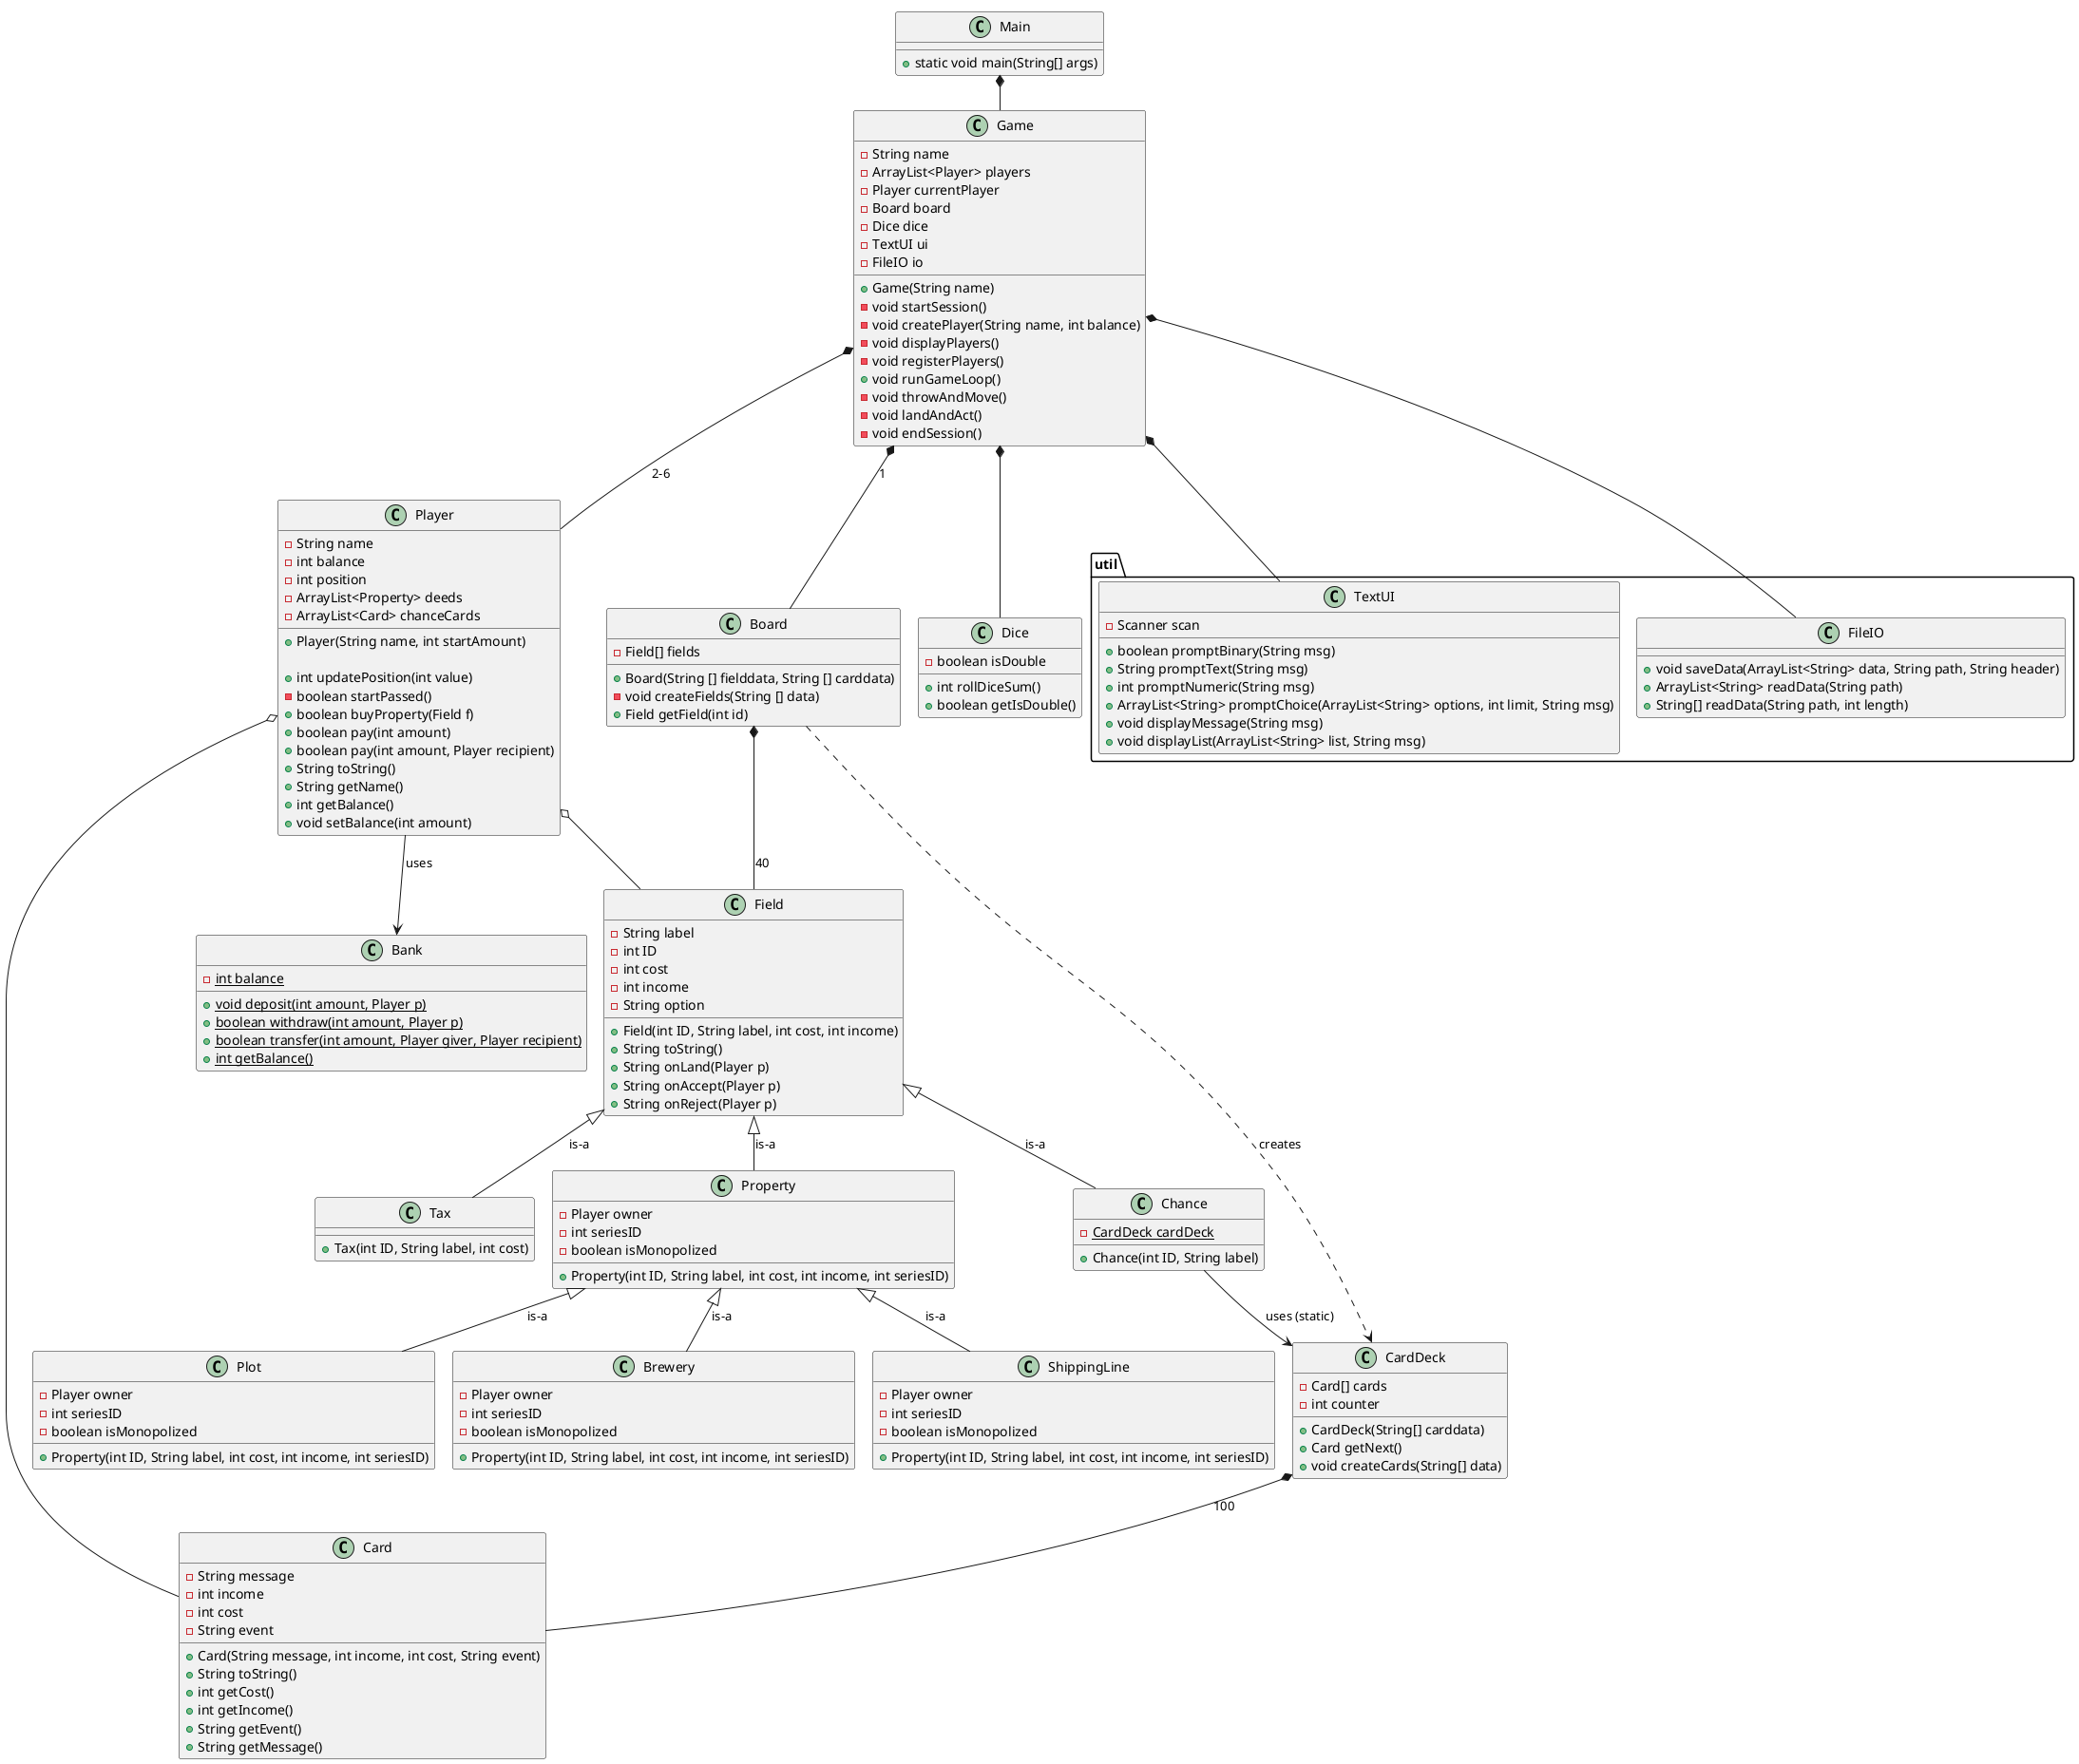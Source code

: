 @startuml
!pragma layout smetana

class Main{
+ static void main(String[] args)
}




class Game{
 - String name
 - ArrayList<Player> players
 - Player currentPlayer
 - Board board
 - Dice dice
 'utilities
  - TextUI ui
  - FileIO io
  'Contructor
 + Game(String name)
 'Methods
 - void startSession()
 - void createPlayer(String name, int balance)
 - void displayPlayers()
 - void registerPlayers()
 + void runGameLoop()
 - void throwAndMove()
 - void landAndAct()
 - void endSession()

}

class Player{
- String name
- int balance
- int position
- ArrayList<Property> deeds
- ArrayList<Card> chanceCards

+ Player(String name, int startAmount)

+ int updatePosition(int value)
- boolean startPassed()
+ boolean buyProperty(Field f)
+ boolean pay(int amount)
+ boolean pay(int amount, Player recipient)
+ String toString()
+ String getName()
+ int getBalance()
+ void setBalance(int amount)
}

class Bank{
- {static} int balance
+ {static} void deposit(int amount, Player p)
+ {static} boolean withdraw(int amount, Player p)
+ {static} boolean transfer(int amount, Player giver, Player recipient)
+ {static} int getBalance()
}

class Field{
 - String label
 - int ID
 - int cost
 - int income
 - String option
 + Field(int ID, String label, int cost, int income)
 + String toString()
 + String onLand(Player p)
 + String onAccept(Player p)
 + String onReject(Player p)
}
class Board{
 - Field[] fields
 + Board(String [] fielddata, String [] carddata)
'konstruktoren instansierer CardDeck med carddata som argument og tildeler til Chance.cardDeck
 - void createFields(String [] data)
 + Field getField(int id)

}

class Property{
 - Player owner
 - int seriesID
 - boolean isMonopolized
 + Property(int ID, String label, int cost, int income, int seriesID)
}

class Plot{
 - Player owner
 - int seriesID
 - boolean isMonopolized

 + Property(int ID, String label, int cost, int income, int seriesID)
 }

 class Brewery{
  - Player owner
  - int seriesID
  - boolean isMonopolized
  + Property(int ID, String label, int cost, int income, int seriesID)
  }

  class ShippingLine{
   - Player owner
   - int seriesID
   - boolean isMonopolized
   + Property(int ID, String label, int cost, int income, int seriesID)
   }

class Chance{
 - {static} CardDeck cardDeck
 + Chance(int ID, String label)
}
class Tax{
 + Tax(int ID, String label, int cost)
}
class CardDeck {
- Card[] cards
- int counter
+ CardDeck(String[] carddata)
+ Card getNext()
+ void createCards(String[] data)
}
class Card{
-String message
-int income
-int cost
-String event
+Card(String message, int income, int cost, String event)
+String toString()
+ int getCost()
+ int getIncome()
+ String getEvent()
+ String getMessage()
}

class Dice{
 - boolean isDouble
 +int rollDiceSum()
 +boolean getIsDouble()
 }
package "util" {
class TextUI {
- Scanner scan
+ boolean promptBinary(String msg)
+ String promptText(String msg)
+ int promptNumeric(String msg)
+ ArrayList<String> promptChoice(ArrayList<String> options, int limit, String msg)
+ void displayMessage(String msg)
+ void displayList(ArrayList<String> list, String msg)
}

class FileIO{
+ void saveData(ArrayList<String> data, String path, String header)
+ ArrayList<String> readData(String path)
+ String[] readData(String path, int length)
}
}
Field <|-- Property: is-a
Field <|-- Chance: is-a
Field <|-- Tax: is-a
Property <|-- Plot: is-a
Property <|-- Brewery: is-a
 Property <|-- ShippingLine: is-a
Game *-- TextUI
Main *-- Game
Game *-- Player: 2-6
Game *-- FileIO
Player --> Bank:uses
Game *-- Board:1
Board *-- Field:40
Board ..> CardDeck : creates
Chance --> CardDeck : uses (static)
CardDeck *-- Card:100
Game *-- Dice
Player o-- Card
Player o-- Field

@enduml